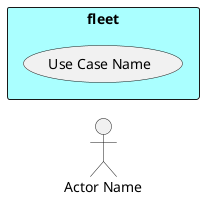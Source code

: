 @startuml

left to right direction

:Actor Name: as A1

rectangle "fleet"  #aaffff {
:Actor Name: as A1

(Use Case Name) as UCN
}


@enduml
